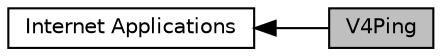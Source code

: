 digraph "V4Ping"
{
  edge [fontname="Helvetica",fontsize="10",labelfontname="Helvetica",labelfontsize="10"];
  node [fontname="Helvetica",fontsize="10",shape=box];
  rankdir=LR;
  Node2 [label="Internet Applications",height=0.2,width=0.4,color="black", fillcolor="white", style="filled",URL="$group__internet-apps.html",tooltip="This section documents the API of the ns-3 Internet-specific applications module."];
  Node1 [label="V4Ping",height=0.2,width=0.4,color="black", fillcolor="grey75", style="filled", fontcolor="black",tooltip=" "];
  Node2->Node1 [shape=plaintext, dir="back", style="solid"];
}

